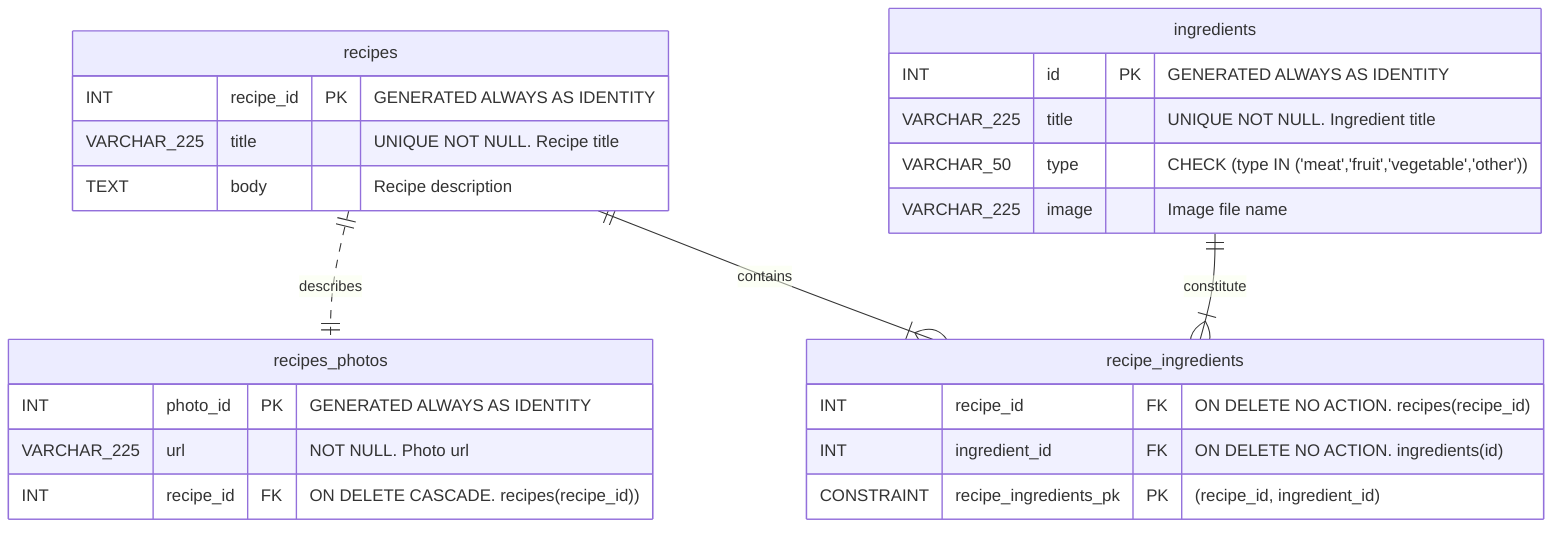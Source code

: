 erDiagram
  recipes ||..|| recipes_photos : describes
  ingredients ||--|{ recipe_ingredients : constitute
  recipes ||--|{ recipe_ingredients : contains
  recipes {
    INT recipe_id PK "GENERATED ALWAYS AS IDENTITY"
    VARCHAR_225 title "UNIQUE NOT NULL. Recipe title"
    TEXT body "Recipe description"
  }
  ingredients {
    INT id PK "GENERATED ALWAYS AS IDENTITY"
    VARCHAR_225 title "UNIQUE NOT NULL. Ingredient title"
    VARCHAR_50 type "CHECK (type IN ('meat','fruit','vegetable','other'))"
    VARCHAR_225 image "Image file name"
  }
  recipes_photos {
    INT photo_id PK "GENERATED ALWAYS AS IDENTITY"
    VARCHAR_225 url "NOT NULL. Photo url"
    INT recipe_id FK "ON DELETE CASCADE. recipes(recipe_id))"
  }
  recipe_ingredients {
    INT recipe_id FK "ON DELETE NO ACTION. recipes(recipe_id)"
    INT ingredient_id FK "ON DELETE NO ACTION. ingredients(id)"
    CONSTRAINT recipe_ingredients_pk PK "(recipe_id, ingredient_id)"
  }